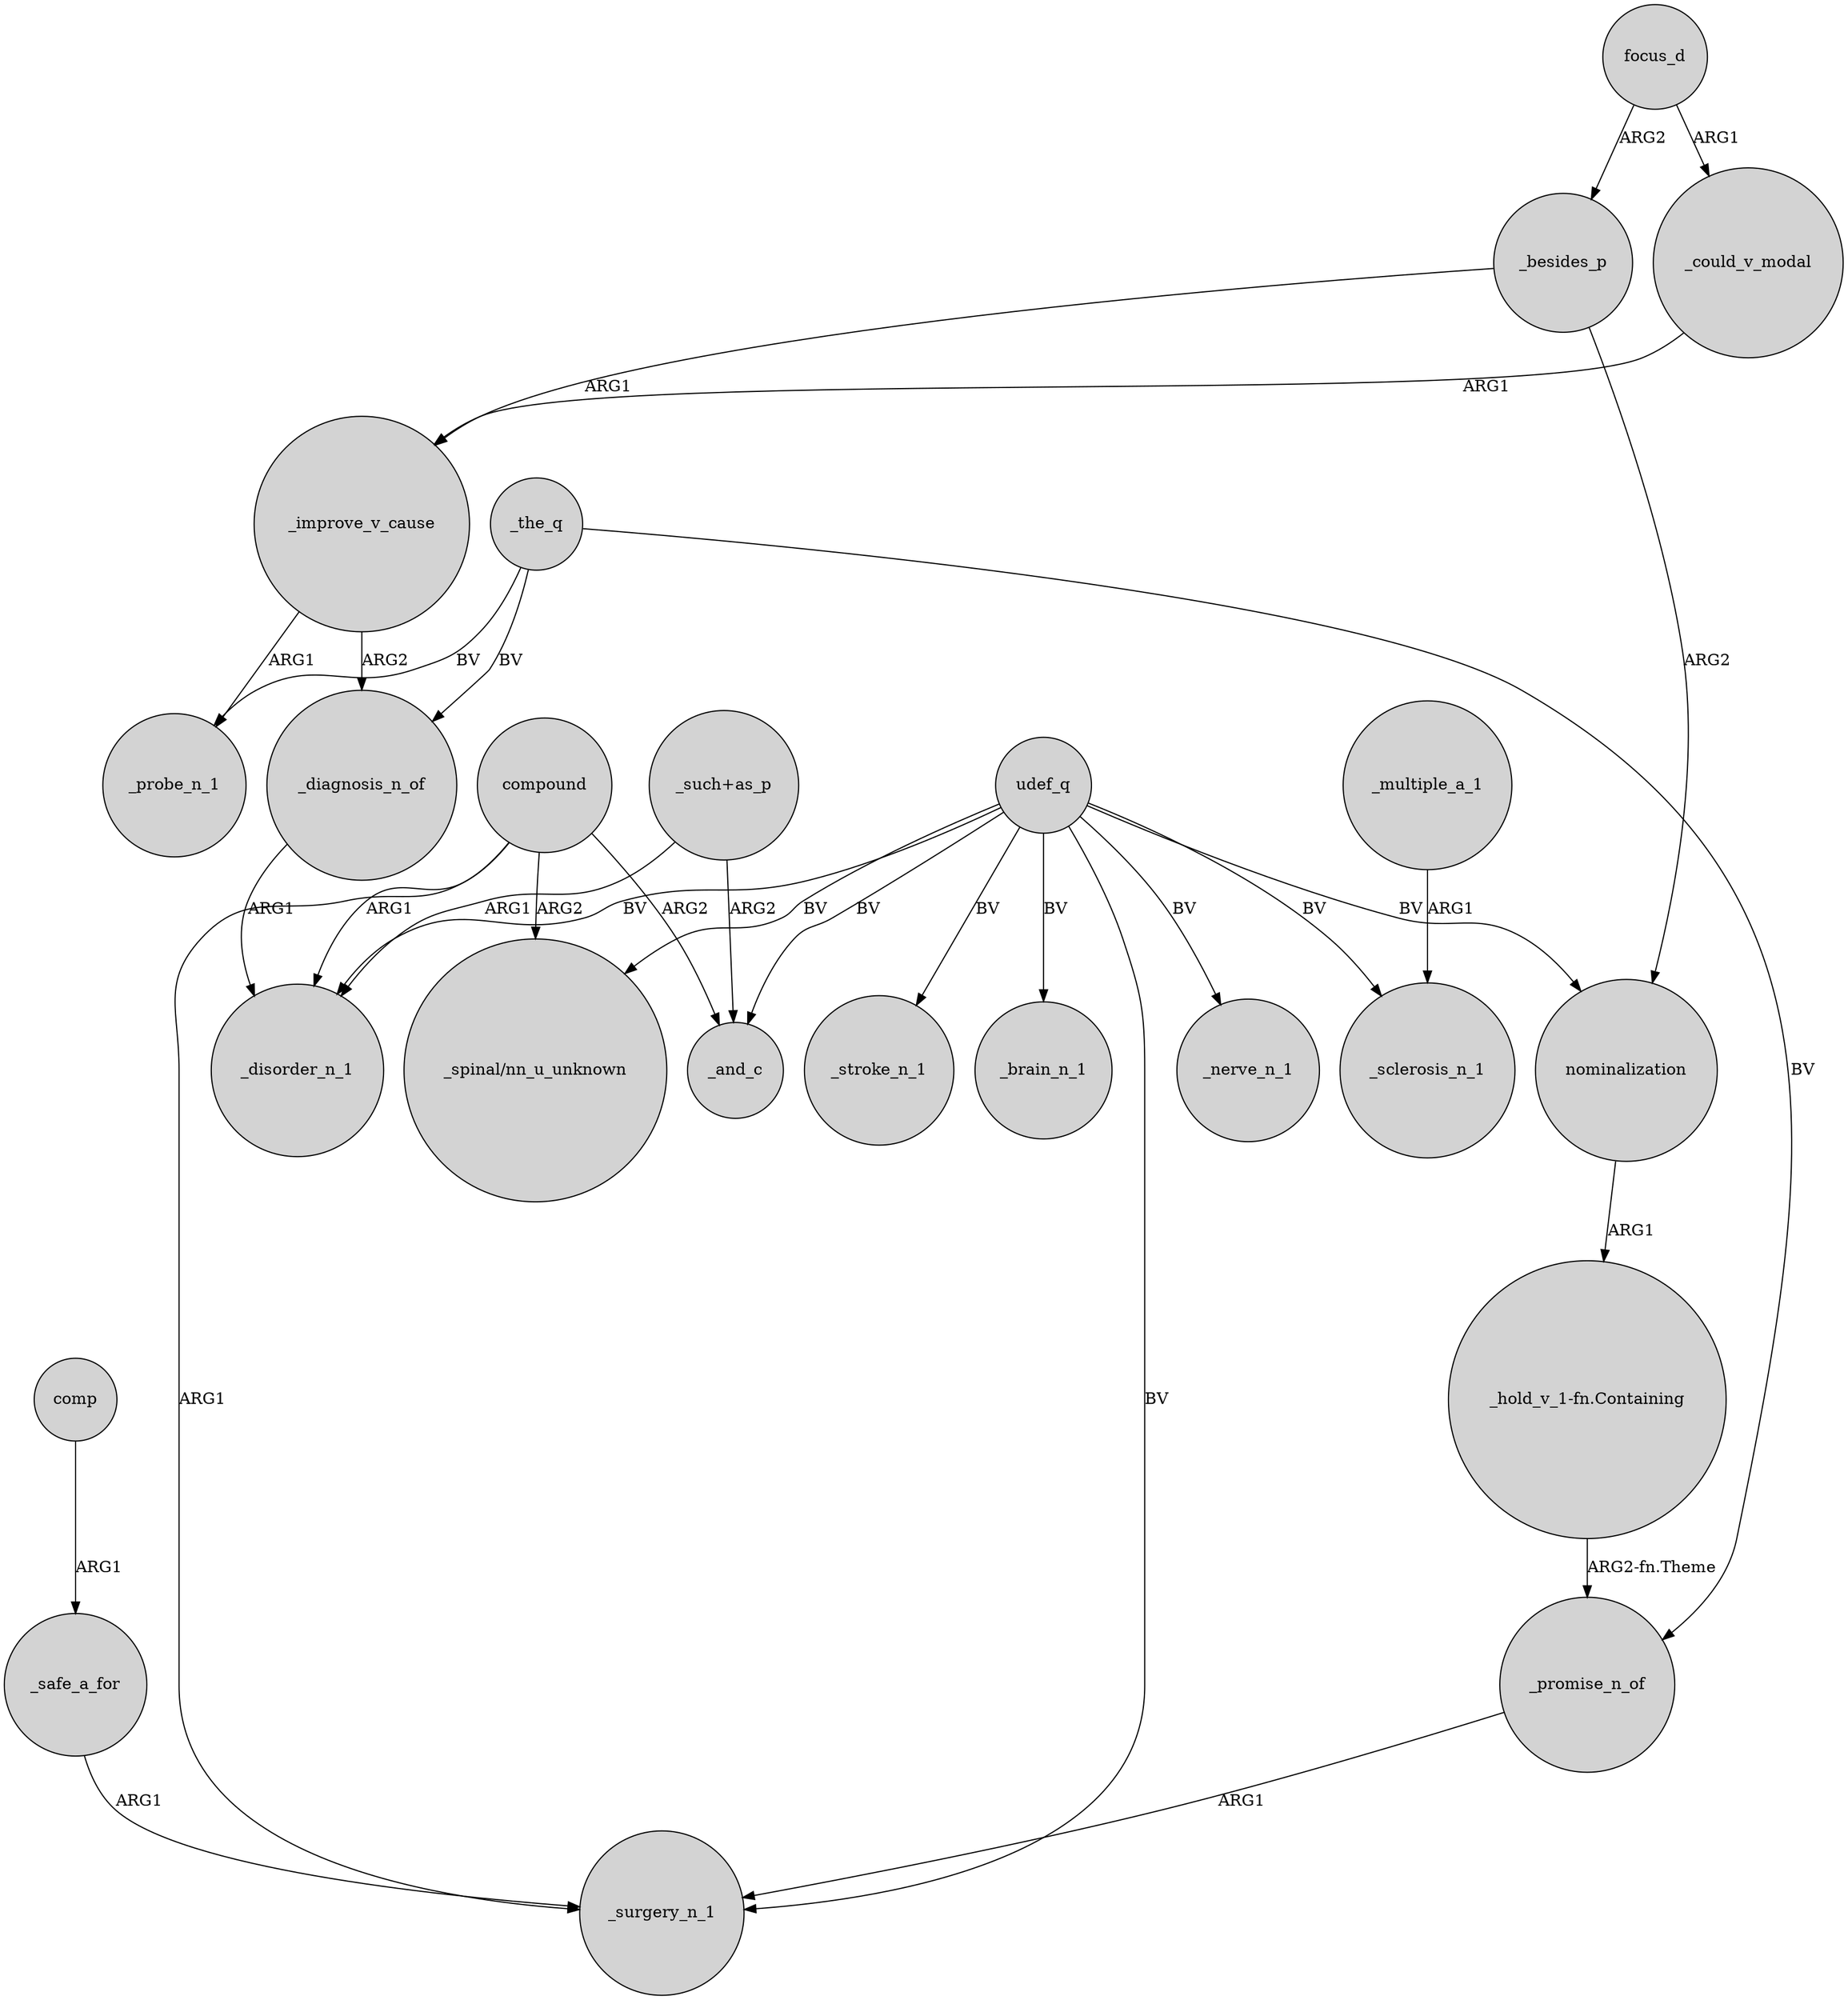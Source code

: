 digraph {
	node [shape=circle style=filled]
	_safe_a_for -> _surgery_n_1 [label=ARG1]
	compound -> _surgery_n_1 [label=ARG1]
	_improve_v_cause -> _probe_n_1 [label=ARG1]
	udef_q -> _surgery_n_1 [label=BV]
	udef_q -> "_spinal/nn_u_unknown" [label=BV]
	"_such+as_p" -> _disorder_n_1 [label=ARG1]
	compound -> "_spinal/nn_u_unknown" [label=ARG2]
	focus_d -> _could_v_modal [label=ARG1]
	_diagnosis_n_of -> _disorder_n_1 [label=ARG1]
	nominalization -> "_hold_v_1-fn.Containing" [label=ARG1]
	udef_q -> _nerve_n_1 [label=BV]
	_improve_v_cause -> _diagnosis_n_of [label=ARG2]
	udef_q -> _stroke_n_1 [label=BV]
	compound -> _and_c [label=ARG2]
	"_such+as_p" -> _and_c [label=ARG2]
	_the_q -> _promise_n_of [label=BV]
	_could_v_modal -> _improve_v_cause [label=ARG1]
	compound -> _disorder_n_1 [label=ARG1]
	udef_q -> nominalization [label=BV]
	_besides_p -> nominalization [label=ARG2]
	_the_q -> _probe_n_1 [label=BV]
	focus_d -> _besides_p [label=ARG2]
	udef_q -> _disorder_n_1 [label=BV]
	_multiple_a_1 -> _sclerosis_n_1 [label=ARG1]
	"_hold_v_1-fn.Containing" -> _promise_n_of [label="ARG2-fn.Theme"]
	_promise_n_of -> _surgery_n_1 [label=ARG1]
	_the_q -> _diagnosis_n_of [label=BV]
	udef_q -> _brain_n_1 [label=BV]
	udef_q -> _and_c [label=BV]
	_besides_p -> _improve_v_cause [label=ARG1]
	comp -> _safe_a_for [label=ARG1]
	udef_q -> _sclerosis_n_1 [label=BV]
}
